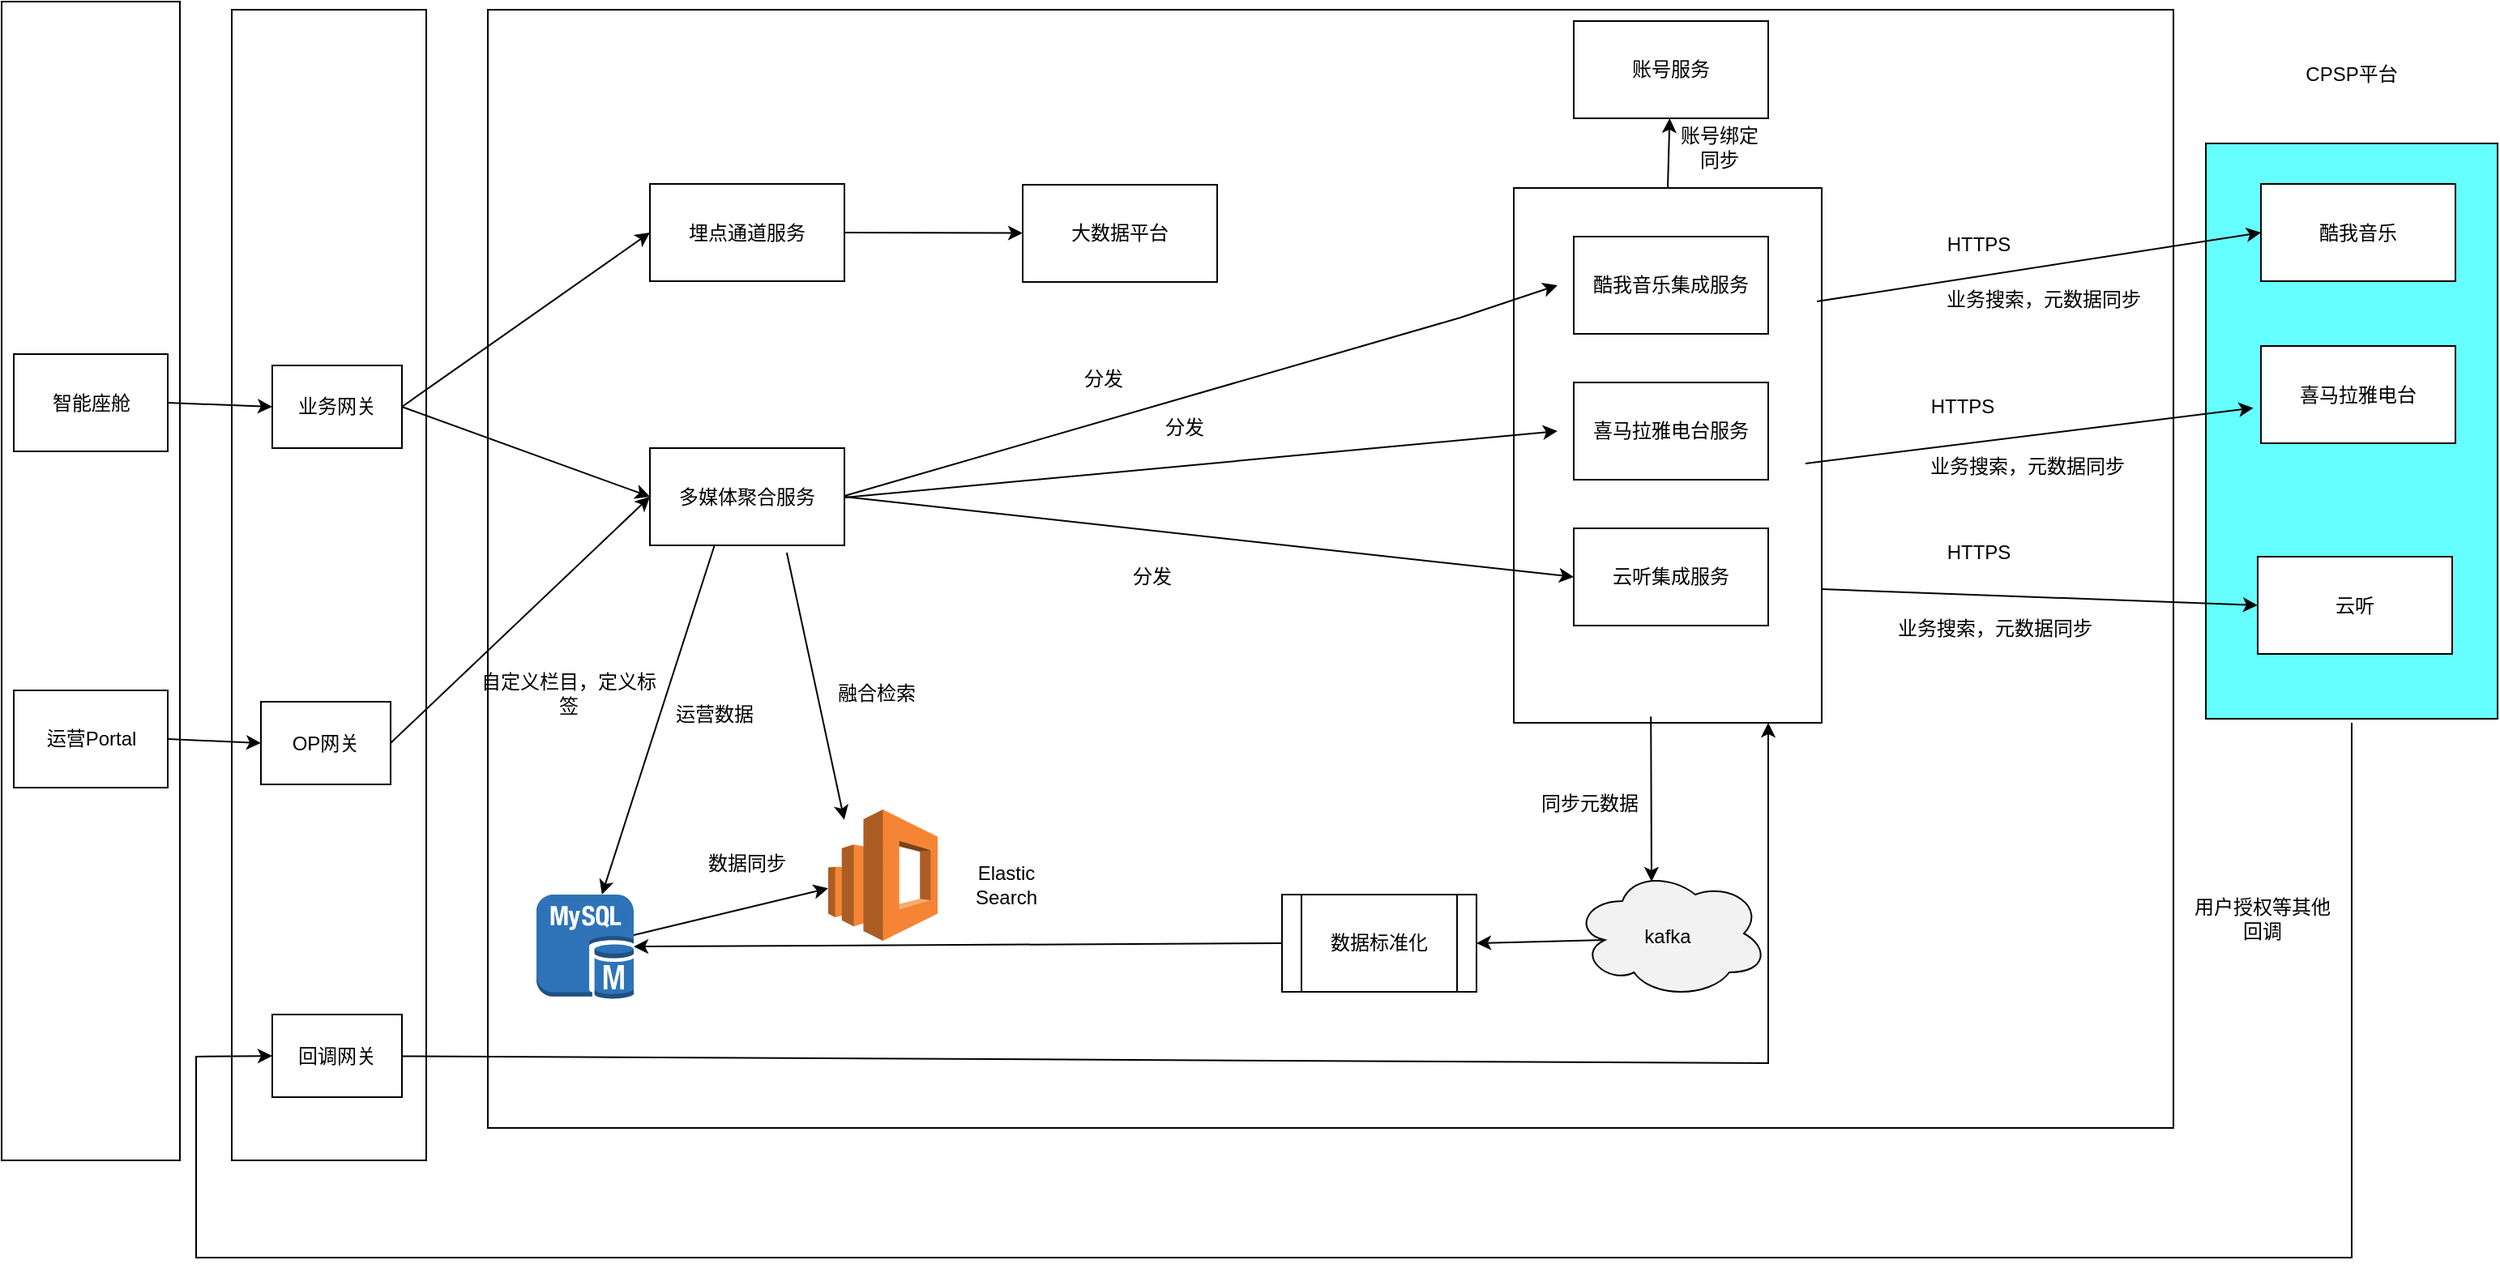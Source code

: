 <mxfile version="16.6.4" type="github">
  <diagram id="1-lpUVrziz9LWtipDUoS" name="Page-1">
    <mxGraphModel dx="2277" dy="607" grid="1" gridSize="10" guides="1" tooltips="1" connect="1" arrows="1" fold="1" page="1" pageScale="1" pageWidth="827" pageHeight="1169" math="0" shadow="0">
      <root>
        <mxCell id="0" />
        <mxCell id="1" parent="0" />
        <mxCell id="VtvNqMEHdlJ7I6D5ilD2-4" value="" style="rounded=0;whiteSpace=wrap;html=1;" parent="1" vertex="1">
          <mxGeometry x="-518" y="190" width="120" height="710" as="geometry" />
        </mxCell>
        <mxCell id="7Pp4aDeVOUlTDWOkgIp9-2" value="" style="rounded=0;whiteSpace=wrap;html=1;" vertex="1" parent="1">
          <mxGeometry x="-360" y="190" width="1040" height="690" as="geometry" />
        </mxCell>
        <mxCell id="MXucs27VVyxfBu9uyTxn-61" value="" style="ellipse;shape=cloud;whiteSpace=wrap;html=1;fillColor=#F2F2F2;" parent="1" vertex="1">
          <mxGeometry x="310" y="720" width="120" height="80" as="geometry" />
        </mxCell>
        <mxCell id="MXucs27VVyxfBu9uyTxn-52" value="" style="rounded=0;whiteSpace=wrap;html=1;fillColor=#66FFFF;" parent="1" vertex="1">
          <mxGeometry x="700" y="272.5" width="180" height="355" as="geometry" />
        </mxCell>
        <mxCell id="MXucs27VVyxfBu9uyTxn-27" value="" style="rounded=0;whiteSpace=wrap;html=1;" parent="1" vertex="1">
          <mxGeometry x="273" y="300" width="190" height="330" as="geometry" />
        </mxCell>
        <mxCell id="MXucs27VVyxfBu9uyTxn-1" value="酷我音乐" style="rounded=0;whiteSpace=wrap;html=1;" parent="1" vertex="1">
          <mxGeometry x="734" y="297.5" width="120" height="60" as="geometry" />
        </mxCell>
        <mxCell id="MXucs27VVyxfBu9uyTxn-2" value="喜马拉雅电台" style="rounded=0;whiteSpace=wrap;html=1;" parent="1" vertex="1">
          <mxGeometry x="734" y="397.5" width="120" height="60" as="geometry" />
        </mxCell>
        <mxCell id="MXucs27VVyxfBu9uyTxn-3" value="云听" style="rounded=0;whiteSpace=wrap;html=1;" parent="1" vertex="1">
          <mxGeometry x="732" y="527.5" width="120" height="60" as="geometry" />
        </mxCell>
        <mxCell id="MXucs27VVyxfBu9uyTxn-4" value="酷我音乐集成服务" style="rounded=0;whiteSpace=wrap;html=1;" parent="1" vertex="1">
          <mxGeometry x="310" y="330" width="120" height="60" as="geometry" />
        </mxCell>
        <mxCell id="MXucs27VVyxfBu9uyTxn-5" value="喜马拉雅电台服务" style="rounded=0;whiteSpace=wrap;html=1;" parent="1" vertex="1">
          <mxGeometry x="310" y="420" width="120" height="60" as="geometry" />
        </mxCell>
        <mxCell id="MXucs27VVyxfBu9uyTxn-6" value="云听集成服务" style="rounded=0;whiteSpace=wrap;html=1;" parent="1" vertex="1">
          <mxGeometry x="310" y="510" width="120" height="60" as="geometry" />
        </mxCell>
        <mxCell id="MXucs27VVyxfBu9uyTxn-7" value="账号绑定同步" style="text;html=1;strokeColor=none;fillColor=none;align=center;verticalAlign=middle;whiteSpace=wrap;rounded=0;" parent="1" vertex="1">
          <mxGeometry x="370" y="260" width="60" height="30" as="geometry" />
        </mxCell>
        <mxCell id="MXucs27VVyxfBu9uyTxn-8" value="多媒体聚合服务" style="rounded=0;whiteSpace=wrap;html=1;" parent="1" vertex="1">
          <mxGeometry x="-260" y="460.5" width="120" height="60" as="geometry" />
        </mxCell>
        <mxCell id="MXucs27VVyxfBu9uyTxn-13" value="" style="endArrow=classic;html=1;rounded=0;" parent="1" edge="1">
          <mxGeometry width="50" height="50" relative="1" as="geometry">
            <mxPoint x="-140" y="490" as="sourcePoint" />
            <mxPoint x="300" y="360" as="targetPoint" />
            <Array as="points">
              <mxPoint x="240" y="380" />
            </Array>
          </mxGeometry>
        </mxCell>
        <mxCell id="MXucs27VVyxfBu9uyTxn-14" value="" style="endArrow=classic;html=1;rounded=0;" parent="1" edge="1">
          <mxGeometry width="50" height="50" relative="1" as="geometry">
            <mxPoint x="-140" y="491" as="sourcePoint" />
            <mxPoint x="300" y="450" as="targetPoint" />
          </mxGeometry>
        </mxCell>
        <mxCell id="MXucs27VVyxfBu9uyTxn-21" value="自定义栏目，定义标签" style="text;html=1;strokeColor=none;fillColor=none;align=center;verticalAlign=middle;whiteSpace=wrap;rounded=0;" parent="1" vertex="1">
          <mxGeometry x="-370" y="607" width="120" height="10" as="geometry" />
        </mxCell>
        <mxCell id="MXucs27VVyxfBu9uyTxn-22" value="数据标准化" style="shape=process;whiteSpace=wrap;html=1;backgroundOutline=1;" parent="1" vertex="1">
          <mxGeometry x="130" y="736" width="120" height="60" as="geometry" />
        </mxCell>
        <mxCell id="MXucs27VVyxfBu9uyTxn-24" value="HTTPS" style="text;html=1;strokeColor=none;fillColor=none;align=center;verticalAlign=middle;whiteSpace=wrap;rounded=0;" parent="1" vertex="1">
          <mxGeometry x="530" y="320" width="60" height="30" as="geometry" />
        </mxCell>
        <mxCell id="MXucs27VVyxfBu9uyTxn-25" value="HTTPS" style="text;html=1;strokeColor=none;fillColor=none;align=center;verticalAlign=middle;whiteSpace=wrap;rounded=0;" parent="1" vertex="1">
          <mxGeometry x="520" y="420" width="60" height="30" as="geometry" />
        </mxCell>
        <mxCell id="MXucs27VVyxfBu9uyTxn-26" value="HTTPS" style="text;html=1;strokeColor=none;fillColor=none;align=center;verticalAlign=middle;whiteSpace=wrap;rounded=0;" parent="1" vertex="1">
          <mxGeometry x="530" y="510" width="60" height="30" as="geometry" />
        </mxCell>
        <mxCell id="MXucs27VVyxfBu9uyTxn-33" value="kafka" style="text;html=1;strokeColor=none;fillColor=none;align=center;verticalAlign=middle;whiteSpace=wrap;rounded=0;" parent="1" vertex="1">
          <mxGeometry x="338" y="746.5" width="60" height="30" as="geometry" />
        </mxCell>
        <mxCell id="MXucs27VVyxfBu9uyTxn-35" value="" style="endArrow=classic;html=1;rounded=0;entryX=0.245;entryY=0.704;entryDx=0;entryDy=0;entryPerimeter=0;" parent="1" edge="1">
          <mxGeometry width="50" height="50" relative="1" as="geometry">
            <mxPoint x="-175.56" y="525" as="sourcePoint" />
            <mxPoint x="-140.1" y="689.84" as="targetPoint" />
          </mxGeometry>
        </mxCell>
        <mxCell id="MXucs27VVyxfBu9uyTxn-36" value="" style="endArrow=classic;html=1;rounded=0;" parent="1" source="VtvNqMEHdlJ7I6D5ilD2-7" target="VtvNqMEHdlJ7I6D5ilD2-12" edge="1">
          <mxGeometry width="50" height="50" relative="1" as="geometry">
            <mxPoint x="-243.72" y="661.8" as="sourcePoint" />
            <mxPoint x="-360" y="660" as="targetPoint" />
          </mxGeometry>
        </mxCell>
        <mxCell id="MXucs27VVyxfBu9uyTxn-37" value="数据同步" style="text;html=1;strokeColor=none;fillColor=none;align=center;verticalAlign=middle;whiteSpace=wrap;rounded=0;" parent="1" vertex="1">
          <mxGeometry x="-230" y="701.5" width="60" height="30" as="geometry" />
        </mxCell>
        <mxCell id="MXucs27VVyxfBu9uyTxn-43" value="" style="endArrow=classic;html=1;rounded=0;entryX=0;entryY=0.5;entryDx=0;entryDy=0;" parent="1" target="MXucs27VVyxfBu9uyTxn-1" edge="1">
          <mxGeometry width="50" height="50" relative="1" as="geometry">
            <mxPoint x="460" y="370" as="sourcePoint" />
            <mxPoint x="510" y="320" as="targetPoint" />
          </mxGeometry>
        </mxCell>
        <mxCell id="MXucs27VVyxfBu9uyTxn-44" value="" style="endArrow=classic;html=1;rounded=0;entryX=-0.039;entryY=0.637;entryDx=0;entryDy=0;exitX=0.947;exitY=0.515;exitDx=0;exitDy=0;exitPerimeter=0;entryPerimeter=0;" parent="1" source="MXucs27VVyxfBu9uyTxn-27" target="MXucs27VVyxfBu9uyTxn-2" edge="1">
          <mxGeometry width="50" height="50" relative="1" as="geometry">
            <mxPoint x="470" y="380" as="sourcePoint" />
            <mxPoint x="680" y="340" as="targetPoint" />
          </mxGeometry>
        </mxCell>
        <mxCell id="MXucs27VVyxfBu9uyTxn-45" value="" style="endArrow=classic;html=1;rounded=0;entryX=0;entryY=0.5;entryDx=0;entryDy=0;exitX=1;exitY=0.75;exitDx=0;exitDy=0;" parent="1" source="MXucs27VVyxfBu9uyTxn-27" target="MXucs27VVyxfBu9uyTxn-3" edge="1">
          <mxGeometry width="50" height="50" relative="1" as="geometry">
            <mxPoint x="459.93" y="479.95" as="sourcePoint" />
            <mxPoint x="675.32" y="448.22" as="targetPoint" />
          </mxGeometry>
        </mxCell>
        <mxCell id="MXucs27VVyxfBu9uyTxn-46" value="" style="endArrow=classic;html=1;rounded=0;entryX=0;entryY=0.5;entryDx=0;entryDy=0;" parent="1" edge="1" target="VtvNqMEHdlJ7I6D5ilD2-10">
          <mxGeometry width="50" height="50" relative="1" as="geometry">
            <mxPoint x="790" y="630" as="sourcePoint" />
            <mxPoint x="645.1" y="836.97" as="targetPoint" />
            <Array as="points">
              <mxPoint x="790" y="850" />
              <mxPoint x="790" y="960" />
              <mxPoint x="-540" y="960" />
              <mxPoint x="-540" y="836" />
            </Array>
          </mxGeometry>
        </mxCell>
        <mxCell id="MXucs27VVyxfBu9uyTxn-47" value="账号服务" style="rounded=0;whiteSpace=wrap;html=1;" parent="1" vertex="1">
          <mxGeometry x="310" y="197" width="120" height="60" as="geometry" />
        </mxCell>
        <mxCell id="MXucs27VVyxfBu9uyTxn-48" value="" style="endArrow=classic;html=1;rounded=0;exitX=0.5;exitY=0;exitDx=0;exitDy=0;" parent="1" source="MXucs27VVyxfBu9uyTxn-27" target="MXucs27VVyxfBu9uyTxn-47" edge="1">
          <mxGeometry width="50" height="50" relative="1" as="geometry">
            <mxPoint x="300" y="310" as="sourcePoint" />
            <mxPoint x="350" y="260" as="targetPoint" />
          </mxGeometry>
        </mxCell>
        <mxCell id="MXucs27VVyxfBu9uyTxn-49" value="" style="endArrow=classic;html=1;rounded=0;" parent="1" edge="1" source="VtvNqMEHdlJ7I6D5ilD2-10">
          <mxGeometry width="50" height="50" relative="1" as="geometry">
            <mxPoint x="536.8" y="838.18" as="sourcePoint" />
            <mxPoint x="430" y="630" as="targetPoint" />
            <Array as="points">
              <mxPoint x="430" y="840" />
            </Array>
          </mxGeometry>
        </mxCell>
        <mxCell id="MXucs27VVyxfBu9uyTxn-50" value="用户授权等其他回调" style="text;html=1;strokeColor=none;fillColor=none;align=center;verticalAlign=middle;whiteSpace=wrap;rounded=0;" parent="1" vertex="1">
          <mxGeometry x="690" y="736" width="90" height="30" as="geometry" />
        </mxCell>
        <mxCell id="MXucs27VVyxfBu9uyTxn-53" value="CPSP平台" style="text;html=1;strokeColor=none;fillColor=none;align=center;verticalAlign=middle;whiteSpace=wrap;rounded=0;" parent="1" vertex="1">
          <mxGeometry x="760" y="215" width="60" height="30" as="geometry" />
        </mxCell>
        <mxCell id="MXucs27VVyxfBu9uyTxn-55" value="融合检索" style="text;html=1;strokeColor=none;fillColor=none;align=center;verticalAlign=middle;whiteSpace=wrap;rounded=0;" parent="1" vertex="1">
          <mxGeometry x="-150" y="597" width="60" height="30" as="geometry" />
        </mxCell>
        <mxCell id="MXucs27VVyxfBu9uyTxn-60" value="同步元数据" style="text;html=1;strokeColor=none;fillColor=none;align=center;verticalAlign=middle;whiteSpace=wrap;rounded=0;" parent="1" vertex="1">
          <mxGeometry x="270" y="670" width="100" height="20" as="geometry" />
        </mxCell>
        <mxCell id="MXucs27VVyxfBu9uyTxn-65" value="" style="endArrow=classic;html=1;rounded=0;exitX=0.16;exitY=0.55;exitDx=0;exitDy=0;exitPerimeter=0;entryX=1;entryY=0.5;entryDx=0;entryDy=0;" parent="1" source="MXucs27VVyxfBu9uyTxn-61" edge="1" target="MXucs27VVyxfBu9uyTxn-22">
          <mxGeometry width="50" height="50" relative="1" as="geometry">
            <mxPoint x="320" y="810" as="sourcePoint" />
            <mxPoint x="250" y="770" as="targetPoint" />
          </mxGeometry>
        </mxCell>
        <mxCell id="MXucs27VVyxfBu9uyTxn-66" value="业务搜索，元数据同步" style="text;html=1;strokeColor=none;fillColor=none;align=center;verticalAlign=middle;whiteSpace=wrap;rounded=0;" parent="1" vertex="1">
          <mxGeometry x="530" y="367" width="140" height="3" as="geometry" />
        </mxCell>
        <mxCell id="MXucs27VVyxfBu9uyTxn-67" value="业务搜索，元数据同步" style="text;html=1;strokeColor=none;fillColor=none;align=center;verticalAlign=middle;whiteSpace=wrap;rounded=0;" parent="1" vertex="1">
          <mxGeometry x="520" y="470" width="140" height="3" as="geometry" />
        </mxCell>
        <mxCell id="MXucs27VVyxfBu9uyTxn-68" value="业务搜索，元数据同步" style="text;html=1;strokeColor=none;fillColor=none;align=center;verticalAlign=middle;whiteSpace=wrap;rounded=0;" parent="1" vertex="1">
          <mxGeometry x="500" y="570" width="140" height="3" as="geometry" />
        </mxCell>
        <mxCell id="MXucs27VVyxfBu9uyTxn-69" value="埋点通道服务" style="rounded=0;whiteSpace=wrap;html=1;fillColor=#FFFFFF;" parent="1" vertex="1">
          <mxGeometry x="-260" y="297.5" width="120" height="60" as="geometry" />
        </mxCell>
        <mxCell id="MXucs27VVyxfBu9uyTxn-74" value="运营数据" style="text;html=1;strokeColor=none;fillColor=none;align=center;verticalAlign=middle;whiteSpace=wrap;rounded=0;" parent="1" vertex="1">
          <mxGeometry x="-250" y="610" width="60" height="30" as="geometry" />
        </mxCell>
        <mxCell id="VtvNqMEHdlJ7I6D5ilD2-1" value="" style="rounded=0;whiteSpace=wrap;html=1;" parent="1" vertex="1">
          <mxGeometry x="-660" y="185" width="110" height="715" as="geometry" />
        </mxCell>
        <mxCell id="VtvNqMEHdlJ7I6D5ilD2-2" value="智能座舱" style="rounded=0;whiteSpace=wrap;html=1;" parent="1" vertex="1">
          <mxGeometry x="-652.5" y="402.5" width="95" height="60" as="geometry" />
        </mxCell>
        <mxCell id="VtvNqMEHdlJ7I6D5ilD2-3" value="运营Portal" style="rounded=0;whiteSpace=wrap;html=1;" parent="1" vertex="1">
          <mxGeometry x="-652.5" y="610" width="95" height="60" as="geometry" />
        </mxCell>
        <mxCell id="VtvNqMEHdlJ7I6D5ilD2-5" value="OP网关" style="rounded=0;whiteSpace=wrap;html=1;" parent="1" vertex="1">
          <mxGeometry x="-500" y="617" width="80" height="51" as="geometry" />
        </mxCell>
        <mxCell id="VtvNqMEHdlJ7I6D5ilD2-7" value="" style="outlineConnect=0;dashed=0;verticalLabelPosition=bottom;verticalAlign=top;align=center;html=1;shape=mxgraph.aws3.mysql_db_instance;fillColor=#2E73B8;gradientColor=none;" parent="1" vertex="1">
          <mxGeometry x="-330" y="736" width="60" height="64.5" as="geometry" />
        </mxCell>
        <mxCell id="VtvNqMEHdlJ7I6D5ilD2-8" value="业务网关" style="rounded=0;whiteSpace=wrap;html=1;" parent="1" vertex="1">
          <mxGeometry x="-493" y="409.5" width="80" height="51" as="geometry" />
        </mxCell>
        <mxCell id="VtvNqMEHdlJ7I6D5ilD2-9" value="" style="endArrow=classic;html=1;rounded=0;entryX=0;entryY=0.5;entryDx=0;entryDy=0;exitX=1;exitY=0.5;exitDx=0;exitDy=0;" parent="1" source="VtvNqMEHdlJ7I6D5ilD2-2" target="VtvNqMEHdlJ7I6D5ilD2-8" edge="1">
          <mxGeometry width="50" height="50" relative="1" as="geometry">
            <mxPoint x="-560" y="480" as="sourcePoint" />
            <mxPoint x="-510" y="430" as="targetPoint" />
          </mxGeometry>
        </mxCell>
        <mxCell id="VtvNqMEHdlJ7I6D5ilD2-10" value="回调网关" style="rounded=0;whiteSpace=wrap;html=1;" parent="1" vertex="1">
          <mxGeometry x="-493" y="810" width="80" height="51" as="geometry" />
        </mxCell>
        <mxCell id="VtvNqMEHdlJ7I6D5ilD2-11" value="" style="endArrow=classic;html=1;rounded=0;exitX=1;exitY=0.5;exitDx=0;exitDy=0;entryX=0;entryY=0.5;entryDx=0;entryDy=0;" parent="1" source="VtvNqMEHdlJ7I6D5ilD2-3" target="VtvNqMEHdlJ7I6D5ilD2-5" edge="1">
          <mxGeometry width="50" height="50" relative="1" as="geometry">
            <mxPoint x="-550" y="680" as="sourcePoint" />
            <mxPoint x="-500" y="630" as="targetPoint" />
          </mxGeometry>
        </mxCell>
        <mxCell id="VtvNqMEHdlJ7I6D5ilD2-12" value="" style="outlineConnect=0;dashed=0;verticalLabelPosition=bottom;verticalAlign=top;align=center;html=1;shape=mxgraph.aws3.elasticsearch_service;fillColor=#F58534;gradientColor=none;" parent="1" vertex="1">
          <mxGeometry x="-150" y="683.5" width="67.5" height="81" as="geometry" />
        </mxCell>
        <mxCell id="VtvNqMEHdlJ7I6D5ilD2-13" value="Elastic Search" style="text;html=1;strokeColor=none;fillColor=none;align=center;verticalAlign=middle;whiteSpace=wrap;rounded=0;" parent="1" vertex="1">
          <mxGeometry x="-70" y="715" width="60" height="30" as="geometry" />
        </mxCell>
        <mxCell id="VtvNqMEHdlJ7I6D5ilD2-14" value="" style="endArrow=classic;html=1;rounded=0;" parent="1" target="VtvNqMEHdlJ7I6D5ilD2-7" edge="1">
          <mxGeometry width="50" height="50" relative="1" as="geometry">
            <mxPoint x="-220" y="520" as="sourcePoint" />
            <mxPoint x="-220" y="530" as="targetPoint" />
          </mxGeometry>
        </mxCell>
        <mxCell id="VtvNqMEHdlJ7I6D5ilD2-15" value="" style="endArrow=classic;html=1;rounded=0;exitX=1;exitY=0.5;exitDx=0;exitDy=0;entryX=0;entryY=0.5;entryDx=0;entryDy=0;" parent="1" source="VtvNqMEHdlJ7I6D5ilD2-5" target="MXucs27VVyxfBu9uyTxn-8" edge="1">
          <mxGeometry width="50" height="50" relative="1" as="geometry">
            <mxPoint x="-400" y="660" as="sourcePoint" />
            <mxPoint x="-350" y="610" as="targetPoint" />
          </mxGeometry>
        </mxCell>
        <mxCell id="VtvNqMEHdlJ7I6D5ilD2-18" value="" style="endArrow=classic;html=1;rounded=0;exitX=1;exitY=0.5;exitDx=0;exitDy=0;entryX=0;entryY=0.5;entryDx=0;entryDy=0;" parent="1" source="MXucs27VVyxfBu9uyTxn-8" target="MXucs27VVyxfBu9uyTxn-6" edge="1">
          <mxGeometry width="50" height="50" relative="1" as="geometry">
            <mxPoint x="-70" y="560" as="sourcePoint" />
            <mxPoint x="-20" y="510" as="targetPoint" />
          </mxGeometry>
        </mxCell>
        <mxCell id="VtvNqMEHdlJ7I6D5ilD2-22" value="" style="endArrow=classic;html=1;rounded=0;entryX=0;entryY=0.5;entryDx=0;entryDy=0;exitX=1;exitY=0.5;exitDx=0;exitDy=0;" parent="1" source="VtvNqMEHdlJ7I6D5ilD2-8" target="MXucs27VVyxfBu9uyTxn-69" edge="1">
          <mxGeometry width="50" height="50" relative="1" as="geometry">
            <mxPoint x="-410" y="470" as="sourcePoint" />
            <mxPoint x="-360" y="420" as="targetPoint" />
          </mxGeometry>
        </mxCell>
        <mxCell id="VtvNqMEHdlJ7I6D5ilD2-23" value="大数据平台" style="rounded=0;whiteSpace=wrap;html=1;" parent="1" vertex="1">
          <mxGeometry x="-30" y="298" width="120" height="60" as="geometry" />
        </mxCell>
        <mxCell id="VtvNqMEHdlJ7I6D5ilD2-24" value="" style="endArrow=classic;html=1;rounded=0;exitX=1;exitY=0.5;exitDx=0;exitDy=0;" parent="1" source="MXucs27VVyxfBu9uyTxn-69" target="VtvNqMEHdlJ7I6D5ilD2-23" edge="1">
          <mxGeometry width="50" height="50" relative="1" as="geometry">
            <mxPoint x="-140" y="370" as="sourcePoint" />
            <mxPoint x="-90" y="320" as="targetPoint" />
          </mxGeometry>
        </mxCell>
        <mxCell id="VtvNqMEHdlJ7I6D5ilD2-25" value="" style="endArrow=classic;html=1;rounded=0;entryX=0;entryY=0.5;entryDx=0;entryDy=0;exitX=1;exitY=0.5;exitDx=0;exitDy=0;" parent="1" source="VtvNqMEHdlJ7I6D5ilD2-8" target="MXucs27VVyxfBu9uyTxn-8" edge="1">
          <mxGeometry width="50" height="50" relative="1" as="geometry">
            <mxPoint x="-403" y="445" as="sourcePoint" />
            <mxPoint x="-250" y="337.5" as="targetPoint" />
          </mxGeometry>
        </mxCell>
        <mxCell id="VtvNqMEHdlJ7I6D5ilD2-26" value="分发" style="text;html=1;strokeColor=none;fillColor=none;align=center;verticalAlign=middle;whiteSpace=wrap;rounded=0;" parent="1" vertex="1">
          <mxGeometry x="-10" y="403" width="60" height="30" as="geometry" />
        </mxCell>
        <mxCell id="VtvNqMEHdlJ7I6D5ilD2-27" value="分发" style="text;html=1;strokeColor=none;fillColor=none;align=center;verticalAlign=middle;whiteSpace=wrap;rounded=0;" parent="1" vertex="1">
          <mxGeometry x="40" y="433" width="60" height="30" as="geometry" />
        </mxCell>
        <mxCell id="VtvNqMEHdlJ7I6D5ilD2-28" value="分发" style="text;html=1;strokeColor=none;fillColor=none;align=center;verticalAlign=middle;whiteSpace=wrap;rounded=0;" parent="1" vertex="1">
          <mxGeometry x="20" y="525" width="60" height="30" as="geometry" />
        </mxCell>
        <mxCell id="7Pp4aDeVOUlTDWOkgIp9-5" value="" style="endArrow=classic;html=1;rounded=0;exitX=0.69;exitY=0.632;exitDx=0;exitDy=0;exitPerimeter=0;entryX=0.4;entryY=0.1;entryDx=0;entryDy=0;entryPerimeter=0;" edge="1" parent="1" source="7Pp4aDeVOUlTDWOkgIp9-2" target="MXucs27VVyxfBu9uyTxn-61">
          <mxGeometry width="50" height="50" relative="1" as="geometry">
            <mxPoint x="370" y="700" as="sourcePoint" />
            <mxPoint x="420" y="650" as="targetPoint" />
          </mxGeometry>
        </mxCell>
        <mxCell id="7Pp4aDeVOUlTDWOkgIp9-6" value="" style="endArrow=classic;html=1;rounded=0;exitX=0;exitY=0.5;exitDx=0;exitDy=0;" edge="1" parent="1" source="MXucs27VVyxfBu9uyTxn-22" target="VtvNqMEHdlJ7I6D5ilD2-7">
          <mxGeometry width="50" height="50" relative="1" as="geometry">
            <mxPoint x="80" y="820" as="sourcePoint" />
            <mxPoint x="130" y="770" as="targetPoint" />
          </mxGeometry>
        </mxCell>
      </root>
    </mxGraphModel>
  </diagram>
</mxfile>
